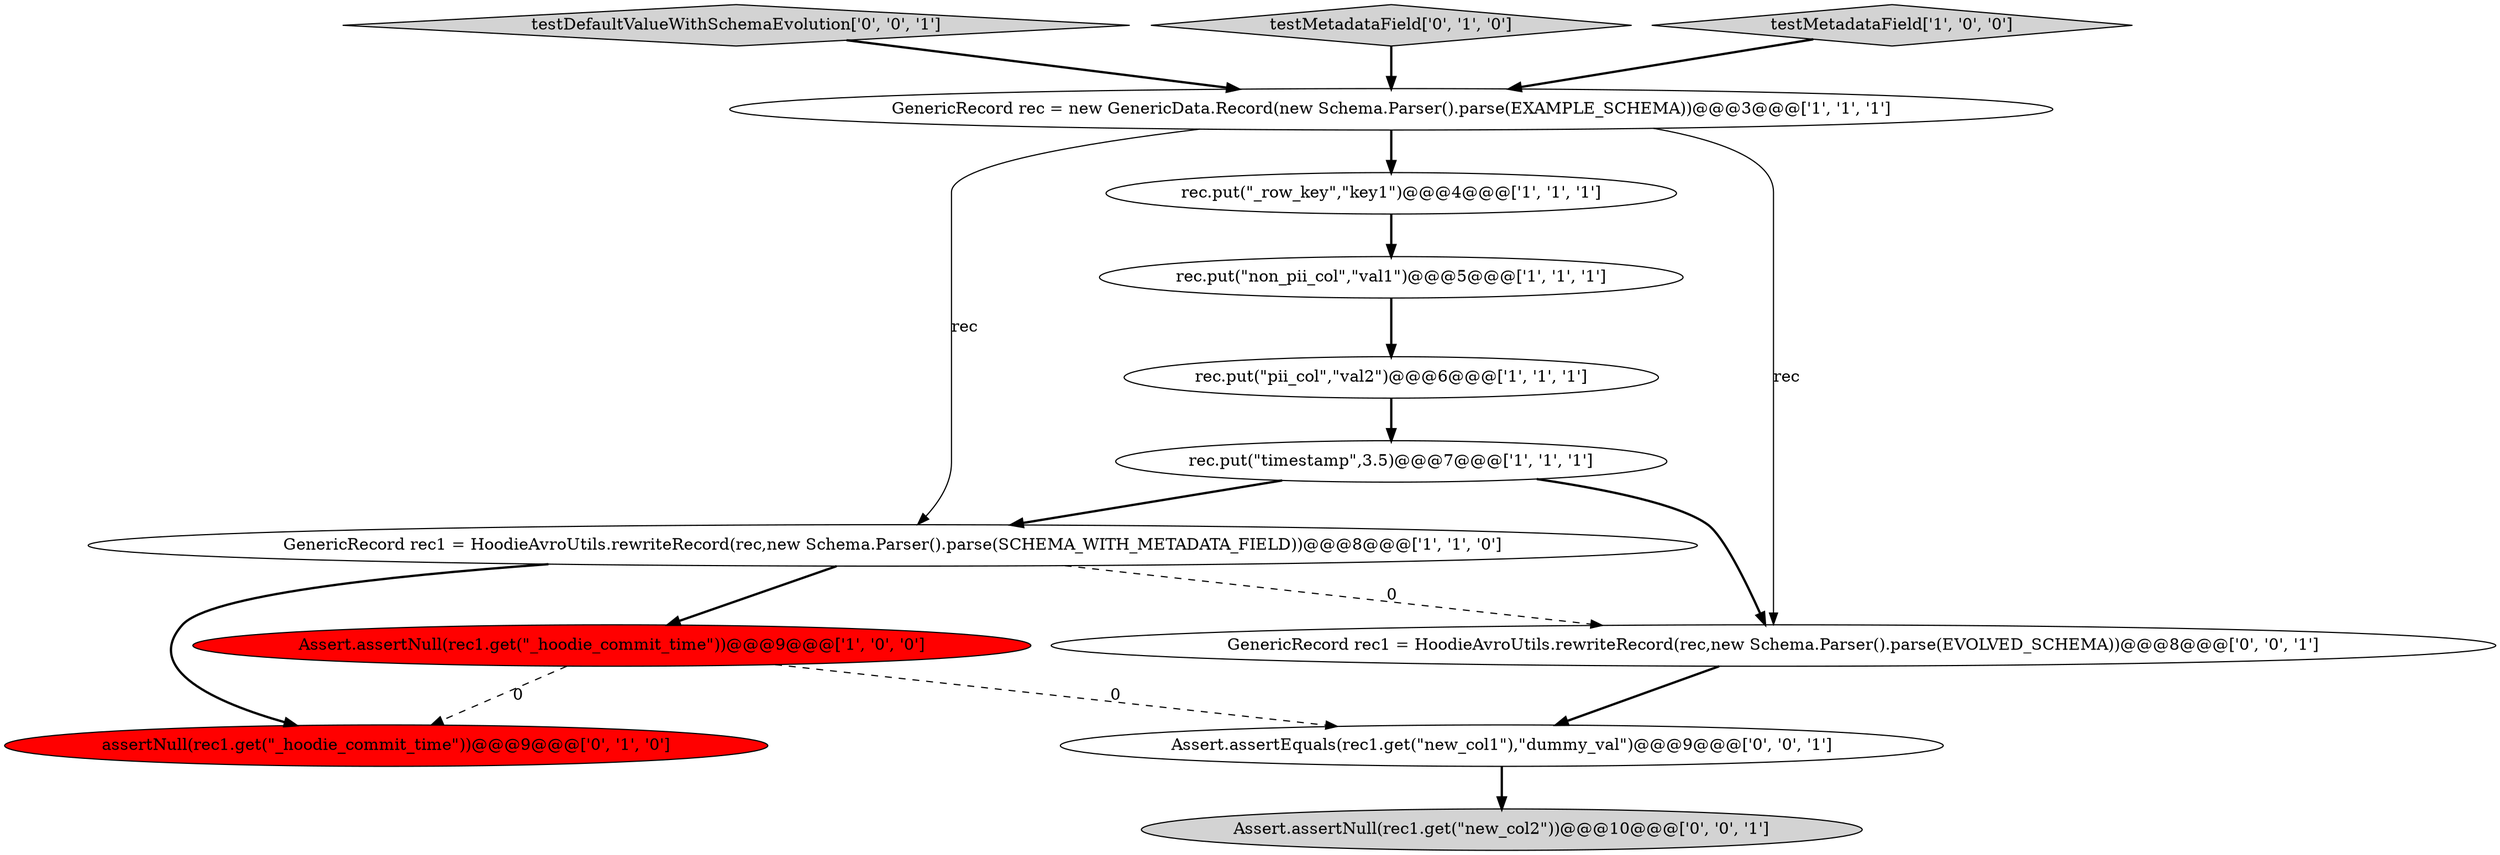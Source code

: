 digraph {
6 [style = filled, label = "Assert.assertNull(rec1.get(\"_hoodie_commit_time\"))@@@9@@@['1', '0', '0']", fillcolor = red, shape = ellipse image = "AAA1AAABBB1BBB"];
13 [style = filled, label = "Assert.assertNull(rec1.get(\"new_col2\"))@@@10@@@['0', '0', '1']", fillcolor = lightgray, shape = ellipse image = "AAA0AAABBB3BBB"];
12 [style = filled, label = "testDefaultValueWithSchemaEvolution['0', '0', '1']", fillcolor = lightgray, shape = diamond image = "AAA0AAABBB3BBB"];
0 [style = filled, label = "GenericRecord rec = new GenericData.Record(new Schema.Parser().parse(EXAMPLE_SCHEMA))@@@3@@@['1', '1', '1']", fillcolor = white, shape = ellipse image = "AAA0AAABBB1BBB"];
3 [style = filled, label = "rec.put(\"non_pii_col\",\"val1\")@@@5@@@['1', '1', '1']", fillcolor = white, shape = ellipse image = "AAA0AAABBB1BBB"];
9 [style = filled, label = "testMetadataField['0', '1', '0']", fillcolor = lightgray, shape = diamond image = "AAA0AAABBB2BBB"];
10 [style = filled, label = "Assert.assertEquals(rec1.get(\"new_col1\"),\"dummy_val\")@@@9@@@['0', '0', '1']", fillcolor = white, shape = ellipse image = "AAA0AAABBB3BBB"];
4 [style = filled, label = "rec.put(\"pii_col\",\"val2\")@@@6@@@['1', '1', '1']", fillcolor = white, shape = ellipse image = "AAA0AAABBB1BBB"];
7 [style = filled, label = "rec.put(\"_row_key\",\"key1\")@@@4@@@['1', '1', '1']", fillcolor = white, shape = ellipse image = "AAA0AAABBB1BBB"];
1 [style = filled, label = "GenericRecord rec1 = HoodieAvroUtils.rewriteRecord(rec,new Schema.Parser().parse(SCHEMA_WITH_METADATA_FIELD))@@@8@@@['1', '1', '0']", fillcolor = white, shape = ellipse image = "AAA0AAABBB1BBB"];
8 [style = filled, label = "assertNull(rec1.get(\"_hoodie_commit_time\"))@@@9@@@['0', '1', '0']", fillcolor = red, shape = ellipse image = "AAA1AAABBB2BBB"];
5 [style = filled, label = "rec.put(\"timestamp\",3.5)@@@7@@@['1', '1', '1']", fillcolor = white, shape = ellipse image = "AAA0AAABBB1BBB"];
2 [style = filled, label = "testMetadataField['1', '0', '0']", fillcolor = lightgray, shape = diamond image = "AAA0AAABBB1BBB"];
11 [style = filled, label = "GenericRecord rec1 = HoodieAvroUtils.rewriteRecord(rec,new Schema.Parser().parse(EVOLVED_SCHEMA))@@@8@@@['0', '0', '1']", fillcolor = white, shape = ellipse image = "AAA0AAABBB3BBB"];
5->1 [style = bold, label=""];
0->1 [style = solid, label="rec"];
5->11 [style = bold, label=""];
2->0 [style = bold, label=""];
1->6 [style = bold, label=""];
6->8 [style = dashed, label="0"];
1->8 [style = bold, label=""];
9->0 [style = bold, label=""];
0->11 [style = solid, label="rec"];
10->13 [style = bold, label=""];
11->10 [style = bold, label=""];
4->5 [style = bold, label=""];
3->4 [style = bold, label=""];
12->0 [style = bold, label=""];
1->11 [style = dashed, label="0"];
7->3 [style = bold, label=""];
6->10 [style = dashed, label="0"];
0->7 [style = bold, label=""];
}
